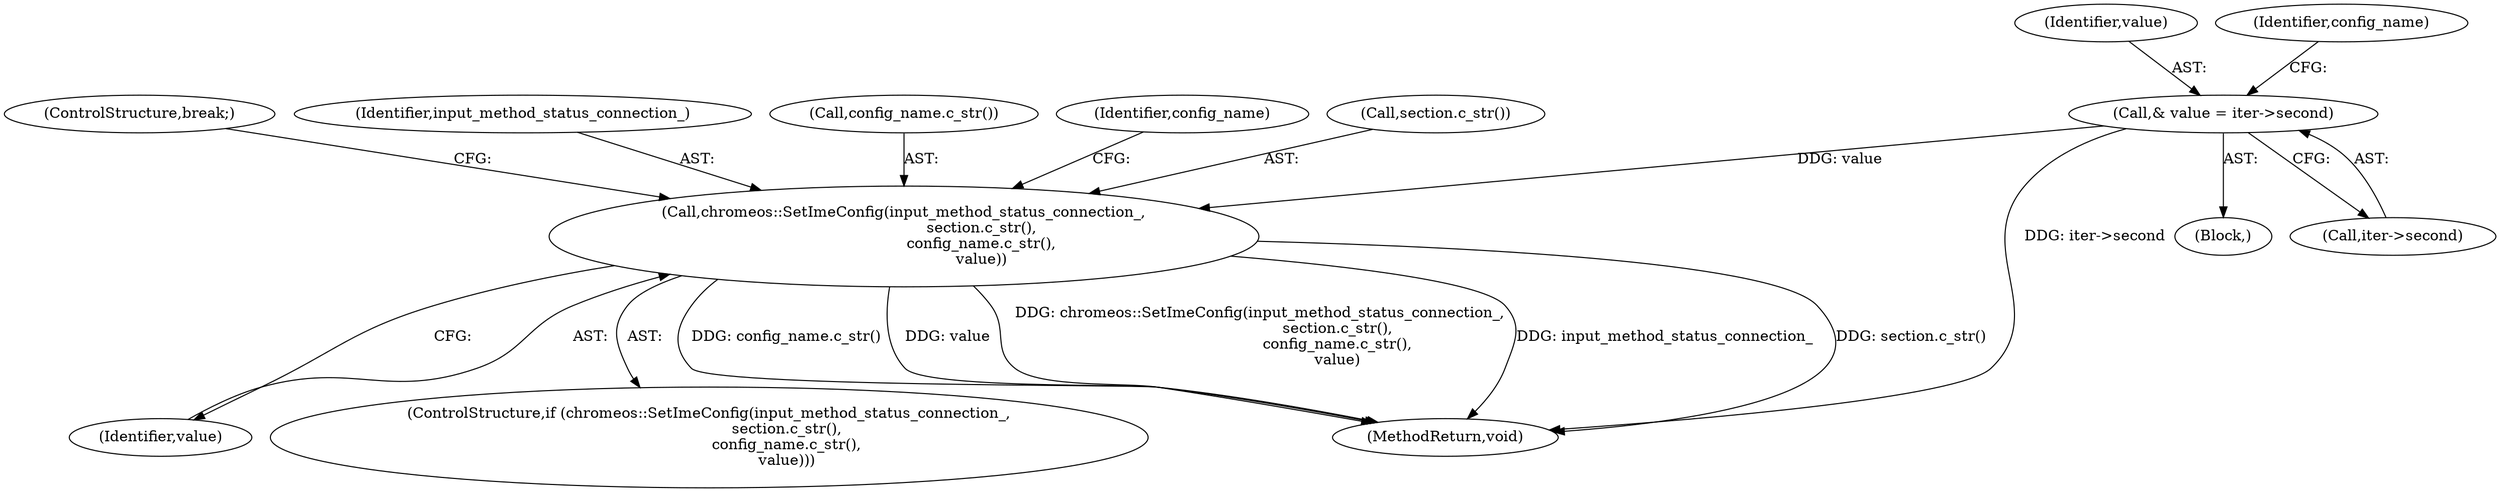 digraph "1_Chrome_dc7b094a338c6c521f918f478e993f0f74bbea0d_9@del" {
"1000137" [label="(Call,& value = iter->second)"];
"1000178" [label="(Call,chromeos::SetImeConfig(input_method_status_connection_,\n                                 section.c_str(),\n                                 config_name.c_str(),\n                                 value))"];
"1000137" [label="(Call,& value = iter->second)"];
"1000182" [label="(Identifier,value)"];
"1000203" [label="(ControlStructure,break;)"];
"1000179" [label="(Identifier,input_method_status_connection_)"];
"1000177" [label="(ControlStructure,if (chromeos::SetImeConfig(input_method_status_connection_,\n                                 section.c_str(),\n                                 config_name.c_str(),\n                                 value)))"];
"1000181" [label="(Call,config_name.c_str())"];
"1000218" [label="(MethodReturn,void)"];
"1000186" [label="(Identifier,config_name)"];
"1000119" [label="(Block,)"];
"1000138" [label="(Identifier,value)"];
"1000145" [label="(Identifier,config_name)"];
"1000180" [label="(Call,section.c_str())"];
"1000178" [label="(Call,chromeos::SetImeConfig(input_method_status_connection_,\n                                 section.c_str(),\n                                 config_name.c_str(),\n                                 value))"];
"1000139" [label="(Call,iter->second)"];
"1000137" -> "1000119"  [label="AST: "];
"1000137" -> "1000139"  [label="CFG: "];
"1000138" -> "1000137"  [label="AST: "];
"1000139" -> "1000137"  [label="AST: "];
"1000145" -> "1000137"  [label="CFG: "];
"1000137" -> "1000218"  [label="DDG: iter->second"];
"1000137" -> "1000178"  [label="DDG: value"];
"1000178" -> "1000177"  [label="AST: "];
"1000178" -> "1000182"  [label="CFG: "];
"1000179" -> "1000178"  [label="AST: "];
"1000180" -> "1000178"  [label="AST: "];
"1000181" -> "1000178"  [label="AST: "];
"1000182" -> "1000178"  [label="AST: "];
"1000186" -> "1000178"  [label="CFG: "];
"1000203" -> "1000178"  [label="CFG: "];
"1000178" -> "1000218"  [label="DDG: config_name.c_str()"];
"1000178" -> "1000218"  [label="DDG: value"];
"1000178" -> "1000218"  [label="DDG: chromeos::SetImeConfig(input_method_status_connection_,\n                                 section.c_str(),\n                                 config_name.c_str(),\n                                 value)"];
"1000178" -> "1000218"  [label="DDG: input_method_status_connection_"];
"1000178" -> "1000218"  [label="DDG: section.c_str()"];
}
